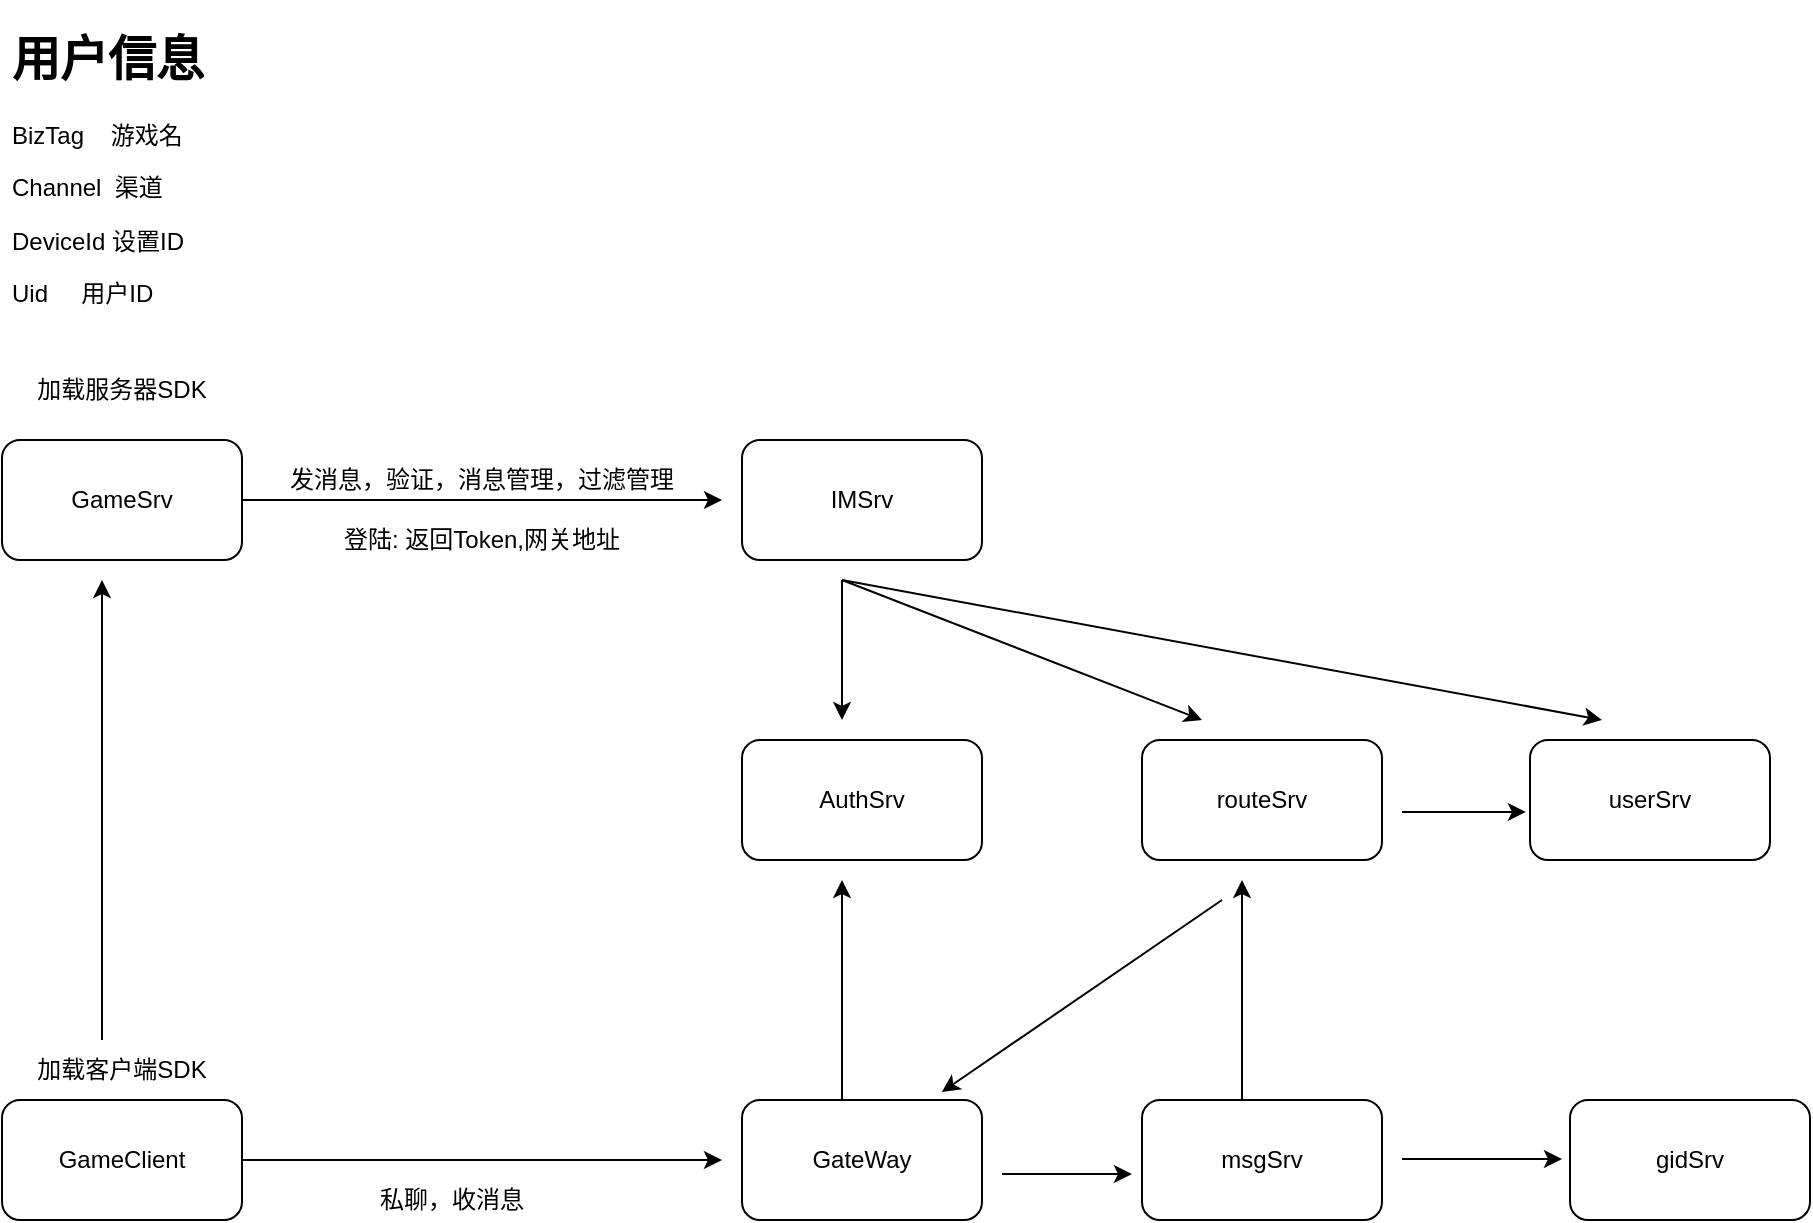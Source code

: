 <mxfile version="14.4.3" type="github">
  <diagram name="Page-1" id="e7e014a7-5840-1c2e-5031-d8a46d1fe8dd">
    <mxGraphModel dx="1422" dy="1599" grid="1" gridSize="10" guides="1" tooltips="1" connect="1" arrows="1" fold="1" page="1" pageScale="1" pageWidth="1169" pageHeight="826" background="#ffffff" math="0" shadow="0">
      <root>
        <mxCell id="0" />
        <mxCell id="1" parent="0" />
        <mxCell id="CLl8KxzAFQSvIbFFcxK8-41" value="GameSrv" style="rounded=1;whiteSpace=wrap;html=1;" vertex="1" parent="1">
          <mxGeometry x="20" y="190" width="120" height="60" as="geometry" />
        </mxCell>
        <mxCell id="CLl8KxzAFQSvIbFFcxK8-42" value="GameClient" style="rounded=1;whiteSpace=wrap;html=1;" vertex="1" parent="1">
          <mxGeometry x="20" y="520" width="120" height="60" as="geometry" />
        </mxCell>
        <mxCell id="CLl8KxzAFQSvIbFFcxK8-43" value="IMSrv" style="rounded=1;whiteSpace=wrap;html=1;" vertex="1" parent="1">
          <mxGeometry x="390" y="190" width="120" height="60" as="geometry" />
        </mxCell>
        <mxCell id="CLl8KxzAFQSvIbFFcxK8-44" value="GateWay" style="rounded=1;whiteSpace=wrap;html=1;" vertex="1" parent="1">
          <mxGeometry x="390" y="520" width="120" height="60" as="geometry" />
        </mxCell>
        <mxCell id="CLl8KxzAFQSvIbFFcxK8-45" value="" style="endArrow=classic;html=1;" edge="1" parent="1">
          <mxGeometry width="50" height="50" relative="1" as="geometry">
            <mxPoint x="140" y="220" as="sourcePoint" />
            <mxPoint x="380" y="220" as="targetPoint" />
          </mxGeometry>
        </mxCell>
        <mxCell id="CLl8KxzAFQSvIbFFcxK8-46" value="加载服务器SDK" style="text;html=1;strokeColor=none;fillColor=none;align=center;verticalAlign=middle;whiteSpace=wrap;rounded=0;" vertex="1" parent="1">
          <mxGeometry x="20" y="150" width="120" height="30" as="geometry" />
        </mxCell>
        <mxCell id="CLl8KxzAFQSvIbFFcxK8-47" value="加载客户端SDK" style="text;html=1;strokeColor=none;fillColor=none;align=center;verticalAlign=middle;whiteSpace=wrap;rounded=0;" vertex="1" parent="1">
          <mxGeometry x="20" y="490" width="120" height="30" as="geometry" />
        </mxCell>
        <mxCell id="CLl8KxzAFQSvIbFFcxK8-49" value="" style="endArrow=classic;html=1;" edge="1" parent="1">
          <mxGeometry width="50" height="50" relative="1" as="geometry">
            <mxPoint x="140" y="550" as="sourcePoint" />
            <mxPoint x="380" y="550" as="targetPoint" />
          </mxGeometry>
        </mxCell>
        <mxCell id="CLl8KxzAFQSvIbFFcxK8-50" value="" style="endArrow=classic;html=1;" edge="1" parent="1">
          <mxGeometry width="50" height="50" relative="1" as="geometry">
            <mxPoint x="70" y="490" as="sourcePoint" />
            <mxPoint x="70" y="260" as="targetPoint" />
          </mxGeometry>
        </mxCell>
        <mxCell id="CLl8KxzAFQSvIbFFcxK8-51" value="发消息，验证，消息管理，过滤管理" style="text;html=1;strokeColor=none;fillColor=none;align=center;verticalAlign=middle;whiteSpace=wrap;rounded=0;" vertex="1" parent="1">
          <mxGeometry x="150" y="200" width="220" height="20" as="geometry" />
        </mxCell>
        <mxCell id="CLl8KxzAFQSvIbFFcxK8-52" value="AuthSrv" style="rounded=1;whiteSpace=wrap;html=1;" vertex="1" parent="1">
          <mxGeometry x="390" y="340" width="120" height="60" as="geometry" />
        </mxCell>
        <mxCell id="CLl8KxzAFQSvIbFFcxK8-53" value="" style="endArrow=classic;html=1;" edge="1" parent="1">
          <mxGeometry width="50" height="50" relative="1" as="geometry">
            <mxPoint x="440" y="260" as="sourcePoint" />
            <mxPoint x="440" y="330" as="targetPoint" />
          </mxGeometry>
        </mxCell>
        <mxCell id="CLl8KxzAFQSvIbFFcxK8-54" value="" style="endArrow=classic;html=1;" edge="1" parent="1">
          <mxGeometry width="50" height="50" relative="1" as="geometry">
            <mxPoint x="440" y="520" as="sourcePoint" />
            <mxPoint x="440" y="410" as="targetPoint" />
          </mxGeometry>
        </mxCell>
        <mxCell id="CLl8KxzAFQSvIbFFcxK8-55" value="userSrv" style="rounded=1;whiteSpace=wrap;html=1;" vertex="1" parent="1">
          <mxGeometry x="784" y="340" width="120" height="60" as="geometry" />
        </mxCell>
        <mxCell id="CLl8KxzAFQSvIbFFcxK8-56" value="routeSrv" style="rounded=1;whiteSpace=wrap;html=1;" vertex="1" parent="1">
          <mxGeometry x="590" y="340" width="120" height="60" as="geometry" />
        </mxCell>
        <mxCell id="CLl8KxzAFQSvIbFFcxK8-57" value="" style="endArrow=classic;html=1;" edge="1" parent="1">
          <mxGeometry width="50" height="50" relative="1" as="geometry">
            <mxPoint x="440" y="260" as="sourcePoint" />
            <mxPoint x="620" y="330" as="targetPoint" />
          </mxGeometry>
        </mxCell>
        <mxCell id="CLl8KxzAFQSvIbFFcxK8-58" value="" style="endArrow=classic;html=1;" edge="1" parent="1">
          <mxGeometry width="50" height="50" relative="1" as="geometry">
            <mxPoint x="440" y="260" as="sourcePoint" />
            <mxPoint x="820" y="330" as="targetPoint" />
          </mxGeometry>
        </mxCell>
        <mxCell id="CLl8KxzAFQSvIbFFcxK8-59" value="msgSrv" style="rounded=1;whiteSpace=wrap;html=1;" vertex="1" parent="1">
          <mxGeometry x="590" y="520" width="120" height="60" as="geometry" />
        </mxCell>
        <mxCell id="CLl8KxzAFQSvIbFFcxK8-60" value="" style="endArrow=classic;html=1;entryX=-0.042;entryY=0.617;entryDx=0;entryDy=0;entryPerimeter=0;" edge="1" parent="1" target="CLl8KxzAFQSvIbFFcxK8-59">
          <mxGeometry width="50" height="50" relative="1" as="geometry">
            <mxPoint x="520" y="557" as="sourcePoint" />
            <mxPoint x="560" y="510" as="targetPoint" />
          </mxGeometry>
        </mxCell>
        <mxCell id="CLl8KxzAFQSvIbFFcxK8-61" value="" style="endArrow=classic;html=1;" edge="1" parent="1">
          <mxGeometry width="50" height="50" relative="1" as="geometry">
            <mxPoint x="640" y="520" as="sourcePoint" />
            <mxPoint x="640" y="410" as="targetPoint" />
          </mxGeometry>
        </mxCell>
        <mxCell id="CLl8KxzAFQSvIbFFcxK8-62" value="" style="endArrow=classic;html=1;entryX=0.833;entryY=-0.067;entryDx=0;entryDy=0;entryPerimeter=0;" edge="1" parent="1" target="CLl8KxzAFQSvIbFFcxK8-44">
          <mxGeometry width="50" height="50" relative="1" as="geometry">
            <mxPoint x="630" y="420" as="sourcePoint" />
            <mxPoint x="680" y="370" as="targetPoint" />
          </mxGeometry>
        </mxCell>
        <mxCell id="CLl8KxzAFQSvIbFFcxK8-63" value="" style="endArrow=classic;html=1;entryX=-0.017;entryY=0.633;entryDx=0;entryDy=0;entryPerimeter=0;" edge="1" parent="1">
          <mxGeometry width="50" height="50" relative="1" as="geometry">
            <mxPoint x="720" y="376" as="sourcePoint" />
            <mxPoint x="781.96" y="375.98" as="targetPoint" />
          </mxGeometry>
        </mxCell>
        <mxCell id="CLl8KxzAFQSvIbFFcxK8-64" value="gidSrv" style="rounded=1;whiteSpace=wrap;html=1;" vertex="1" parent="1">
          <mxGeometry x="804" y="520" width="120" height="60" as="geometry" />
        </mxCell>
        <mxCell id="CLl8KxzAFQSvIbFFcxK8-65" value="" style="endArrow=classic;html=1;" edge="1" parent="1">
          <mxGeometry width="50" height="50" relative="1" as="geometry">
            <mxPoint x="720" y="549.5" as="sourcePoint" />
            <mxPoint x="800" y="549.5" as="targetPoint" />
          </mxGeometry>
        </mxCell>
        <mxCell id="CLl8KxzAFQSvIbFFcxK8-68" value="登陆: 返回Token,网关地址&lt;br&gt;" style="text;html=1;strokeColor=none;fillColor=none;align=center;verticalAlign=middle;whiteSpace=wrap;rounded=0;" vertex="1" parent="1">
          <mxGeometry x="175" y="230" width="170" height="20" as="geometry" />
        </mxCell>
        <mxCell id="CLl8KxzAFQSvIbFFcxK8-69" value="私聊，收消息" style="text;html=1;strokeColor=none;fillColor=none;align=center;verticalAlign=middle;whiteSpace=wrap;rounded=0;" vertex="1" parent="1">
          <mxGeometry x="190" y="560" width="110" height="20" as="geometry" />
        </mxCell>
        <mxCell id="CLl8KxzAFQSvIbFFcxK8-70" value="&lt;h1&gt;用户信息&lt;/h1&gt;&lt;p&gt;BizTag&amp;nbsp; &amp;nbsp; 游戏名&lt;/p&gt;&lt;p&gt;Channel&amp;nbsp; 渠道&lt;/p&gt;&lt;p&gt;DeviceId 设置ID&lt;/p&gt;&lt;p&gt;Uid&amp;nbsp; &amp;nbsp; &amp;nbsp;用户ID&lt;/p&gt;" style="text;html=1;strokeColor=none;fillColor=none;spacing=5;spacingTop=-20;whiteSpace=wrap;overflow=hidden;rounded=0;" vertex="1" parent="1">
          <mxGeometry x="20" y="-20" width="190" height="150" as="geometry" />
        </mxCell>
      </root>
    </mxGraphModel>
  </diagram>
</mxfile>
